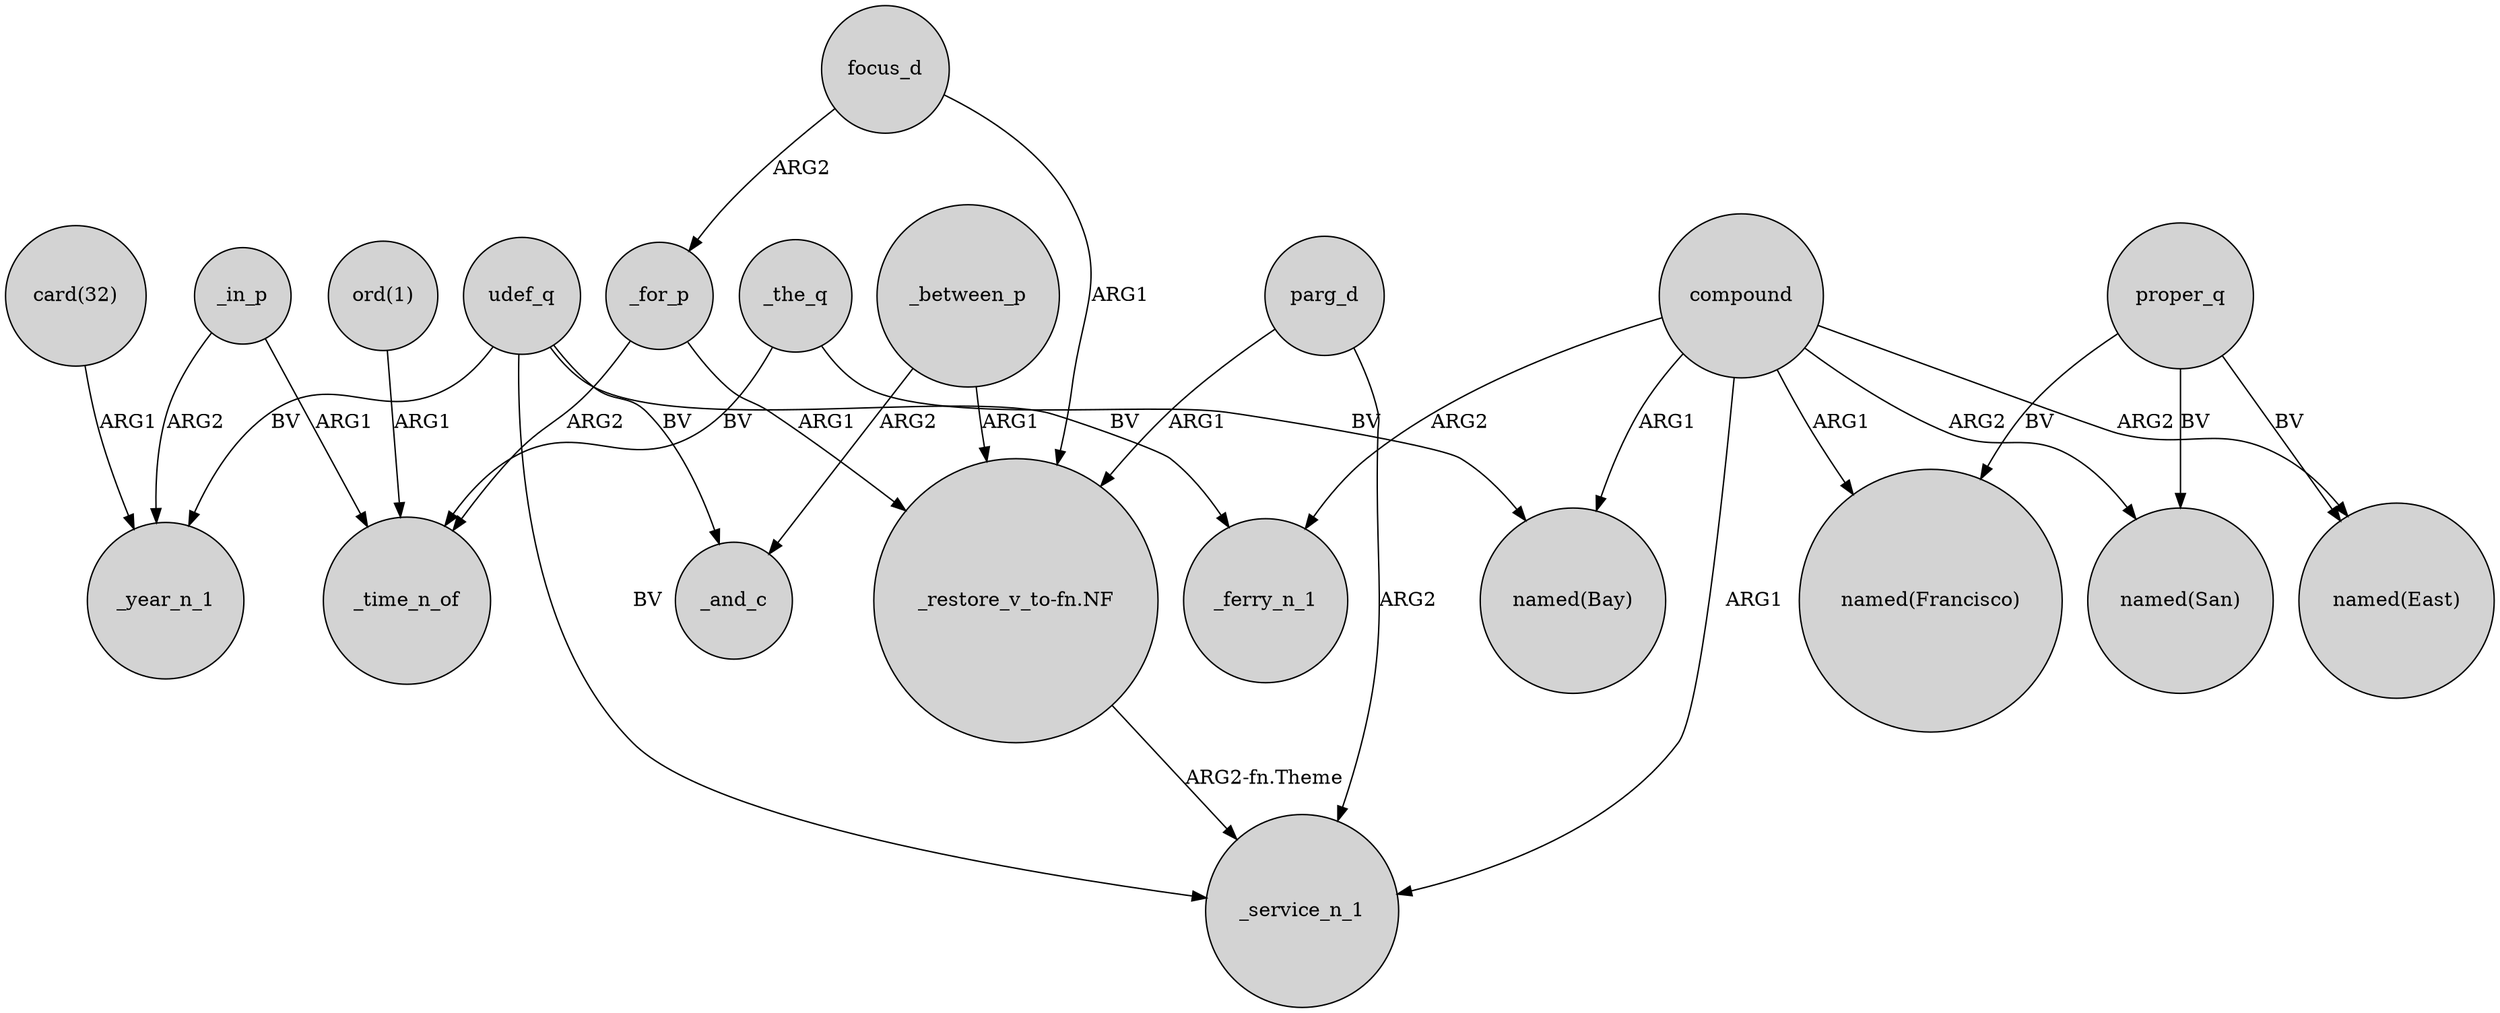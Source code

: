 digraph {
	node [shape=circle style=filled]
	compound -> _ferry_n_1 [label=ARG2]
	_in_p -> _year_n_1 [label=ARG2]
	proper_q -> "named(Francisco)" [label=BV]
	compound -> "named(San)" [label=ARG2]
	_for_p -> "_restore_v_to-fn.NF" [label=ARG1]
	parg_d -> _service_n_1 [label=ARG2]
	"_restore_v_to-fn.NF" -> _service_n_1 [label="ARG2-fn.Theme"]
	_between_p -> "_restore_v_to-fn.NF" [label=ARG1]
	_for_p -> _time_n_of [label=ARG2]
	focus_d -> _for_p [label=ARG2]
	udef_q -> _ferry_n_1 [label=BV]
	"card(32)" -> _year_n_1 [label=ARG1]
	_the_q -> _time_n_of [label=BV]
	udef_q -> _service_n_1 [label=BV]
	_the_q -> "named(Bay)" [label=BV]
	parg_d -> "_restore_v_to-fn.NF" [label=ARG1]
	_between_p -> _and_c [label=ARG2]
	_in_p -> _time_n_of [label=ARG1]
	compound -> "named(Francisco)" [label=ARG1]
	compound -> "named(Bay)" [label=ARG1]
	udef_q -> _year_n_1 [label=BV]
	proper_q -> "named(San)" [label=BV]
	udef_q -> _and_c [label=BV]
	focus_d -> "_restore_v_to-fn.NF" [label=ARG1]
	compound -> _service_n_1 [label=ARG1]
	proper_q -> "named(East)" [label=BV]
	"ord(1)" -> _time_n_of [label=ARG1]
	compound -> "named(East)" [label=ARG2]
}
